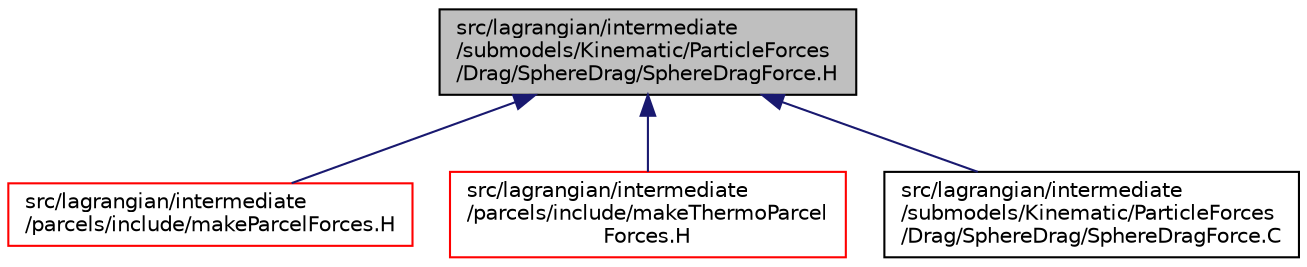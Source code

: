 digraph "src/lagrangian/intermediate/submodels/Kinematic/ParticleForces/Drag/SphereDrag/SphereDragForce.H"
{
  bgcolor="transparent";
  edge [fontname="Helvetica",fontsize="10",labelfontname="Helvetica",labelfontsize="10"];
  node [fontname="Helvetica",fontsize="10",shape=record];
  Node287 [label="src/lagrangian/intermediate\l/submodels/Kinematic/ParticleForces\l/Drag/SphereDrag/SphereDragForce.H",height=0.2,width=0.4,color="black", fillcolor="grey75", style="filled", fontcolor="black"];
  Node287 -> Node288 [dir="back",color="midnightblue",fontsize="10",style="solid",fontname="Helvetica"];
  Node288 [label="src/lagrangian/intermediate\l/parcels/include/makeParcelForces.H",height=0.2,width=0.4,color="red",URL="$a06020.html"];
  Node287 -> Node292 [dir="back",color="midnightblue",fontsize="10",style="solid",fontname="Helvetica"];
  Node292 [label="src/lagrangian/intermediate\l/parcels/include/makeThermoParcel\lForces.H",height=0.2,width=0.4,color="red",URL="$a06065.html"];
  Node287 -> Node297 [dir="back",color="midnightblue",fontsize="10",style="solid",fontname="Helvetica"];
  Node297 [label="src/lagrangian/intermediate\l/submodels/Kinematic/ParticleForces\l/Drag/SphereDrag/SphereDragForce.C",height=0.2,width=0.4,color="black",URL="$a06509.html"];
}
